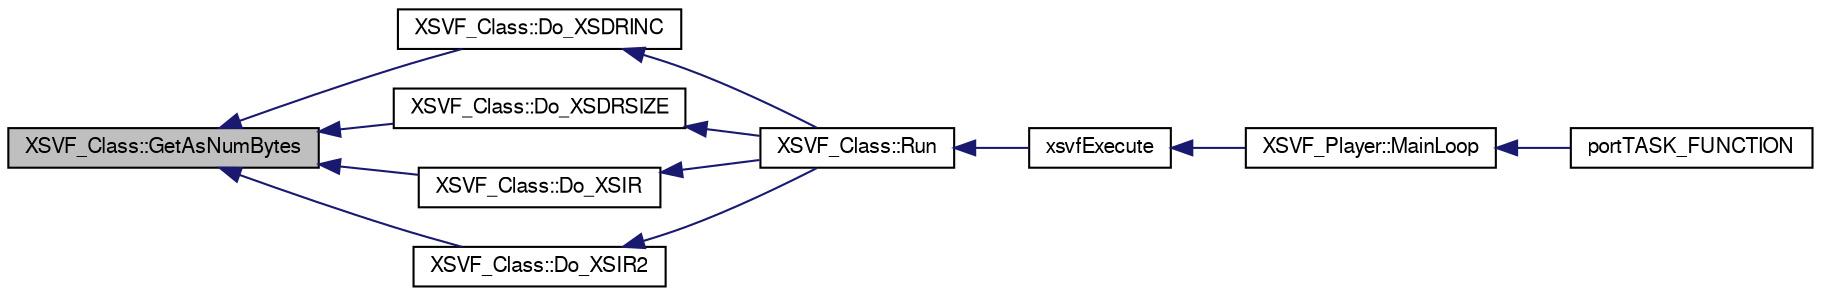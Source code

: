 digraph G
{
  bgcolor="transparent";
  edge [fontname="FreeSans",fontsize=10,labelfontname="FreeSans",labelfontsize=10];
  node [fontname="FreeSans",fontsize=10,shape=record];
  rankdir=LR;
  Node1 [label="XSVF_Class::GetAsNumBytes",height=0.2,width=0.4,color="black", fillcolor="grey75", style="filled" fontcolor="black"];
  Node1 -> Node2 [dir=back,color="midnightblue",fontsize=10,style="solid",fontname="FreeSans"];
  Node2 [label="XSVF_Class::Do_XSDRINC",height=0.2,width=0.4,color="black",URL="$class_x_s_v_f___class.html#bb4f302bf9104dbb218f451536d7a665"];
  Node2 -> Node3 [dir=back,color="midnightblue",fontsize=10,style="solid",fontname="FreeSans"];
  Node3 [label="XSVF_Class::Run",height=0.2,width=0.4,color="black",URL="$class_x_s_v_f___class.html#12ccef01bf5a47d54aa357204c0e4636"];
  Node3 -> Node4 [dir=back,color="midnightblue",fontsize=10,style="solid",fontname="FreeSans"];
  Node4 [label="xsvfExecute",height=0.2,width=0.4,color="black",URL="$sam7xpud_8hpp.html#d4776d8f8f33635f5042de6b07c849f6"];
  Node4 -> Node5 [dir=back,color="midnightblue",fontsize=10,style="solid",fontname="FreeSans"];
  Node5 [label="XSVF_Player::MainLoop",height=0.2,width=0.4,color="black",URL="$class_x_s_v_f___player.html#7c68cab8bc1c8d4a40a5a14c7e389a9d"];
  Node5 -> Node6 [dir=back,color="midnightblue",fontsize=10,style="solid",fontname="FreeSans"];
  Node6 [label="portTASK_FUNCTION",height=0.2,width=0.4,color="black",URL="$xsvf_task_8cpp.html#0c8ad39baa20f104db774662d3dcdb35"];
  Node1 -> Node7 [dir=back,color="midnightblue",fontsize=10,style="solid",fontname="FreeSans"];
  Node7 [label="XSVF_Class::Do_XSDRSIZE",height=0.2,width=0.4,color="black",URL="$class_x_s_v_f___class.html#87c22dcba26a629cc00323522c4ef063"];
  Node7 -> Node3 [dir=back,color="midnightblue",fontsize=10,style="solid",fontname="FreeSans"];
  Node1 -> Node8 [dir=back,color="midnightblue",fontsize=10,style="solid",fontname="FreeSans"];
  Node8 [label="XSVF_Class::Do_XSIR",height=0.2,width=0.4,color="black",URL="$class_x_s_v_f___class.html#bb98c9978279e6e849eba476a76b3964"];
  Node8 -> Node3 [dir=back,color="midnightblue",fontsize=10,style="solid",fontname="FreeSans"];
  Node1 -> Node9 [dir=back,color="midnightblue",fontsize=10,style="solid",fontname="FreeSans"];
  Node9 [label="XSVF_Class::Do_XSIR2",height=0.2,width=0.4,color="black",URL="$class_x_s_v_f___class.html#25a16a960509e4bffe9b1f51419deea5"];
  Node9 -> Node3 [dir=back,color="midnightblue",fontsize=10,style="solid",fontname="FreeSans"];
}
